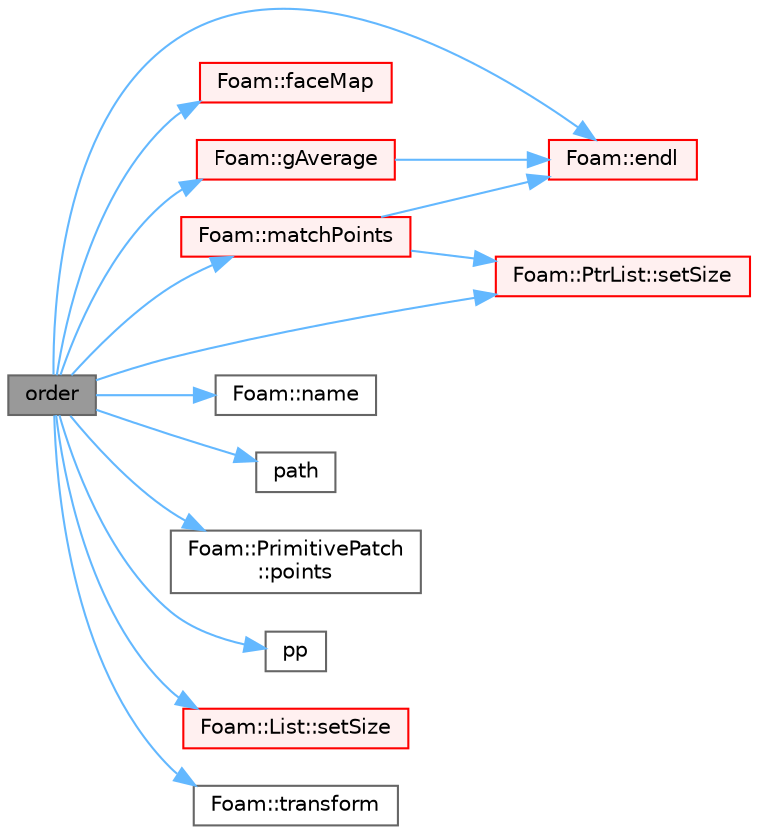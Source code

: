 digraph "order"
{
 // LATEX_PDF_SIZE
  bgcolor="transparent";
  edge [fontname=Helvetica,fontsize=10,labelfontname=Helvetica,labelfontsize=10];
  node [fontname=Helvetica,fontsize=10,shape=box,height=0.2,width=0.4];
  rankdir="LR";
  Node1 [id="Node000001",label="order",height=0.2,width=0.4,color="gray40", fillcolor="grey60", style="filled", fontcolor="black",tooltip=" "];
  Node1 -> Node2 [id="edge1_Node000001_Node000002",color="steelblue1",style="solid",tooltip=" "];
  Node2 [id="Node000002",label="Foam::endl",height=0.2,width=0.4,color="red", fillcolor="#FFF0F0", style="filled",URL="$namespaceFoam.html#a7d5eca45a323264dc5fe811500ebda47",tooltip=" "];
  Node1 -> Node6 [id="edge2_Node000001_Node000006",color="steelblue1",style="solid",tooltip=" "];
  Node6 [id="Node000006",label="Foam::faceMap",height=0.2,width=0.4,color="red", fillcolor="#FFF0F0", style="filled",URL="$namespaceFoam.html#a07575dc8f5db1a87af23b7c4e2647e3f",tooltip=" "];
  Node1 -> Node9 [id="edge3_Node000001_Node000009",color="steelblue1",style="solid",tooltip=" "];
  Node9 [id="Node000009",label="Foam::gAverage",height=0.2,width=0.4,color="red", fillcolor="#FFF0F0", style="filled",URL="$namespaceFoam.html#ab45e56189711a2e5cdd381a0e2b6cc5c",tooltip=" "];
  Node9 -> Node2 [id="edge4_Node000009_Node000002",color="steelblue1",style="solid",tooltip=" "];
  Node1 -> Node28 [id="edge5_Node000001_Node000028",color="steelblue1",style="solid",tooltip=" "];
  Node28 [id="Node000028",label="Foam::matchPoints",height=0.2,width=0.4,color="red", fillcolor="#FFF0F0", style="filled",URL="$namespaceFoam.html#abc7cba30306098a4eaf18f508d39ea10",tooltip=" "];
  Node28 -> Node2 [id="edge6_Node000028_Node000002",color="steelblue1",style="solid",tooltip=" "];
  Node28 -> Node32 [id="edge7_Node000028_Node000032",color="steelblue1",style="solid",tooltip=" "];
  Node32 [id="Node000032",label="Foam::PtrList::setSize",height=0.2,width=0.4,color="red", fillcolor="#FFF0F0", style="filled",URL="$classFoam_1_1PtrList.html#a69101c7616426ea26b33577a730b73e8",tooltip=" "];
  Node1 -> Node36 [id="edge8_Node000001_Node000036",color="steelblue1",style="solid",tooltip=" "];
  Node36 [id="Node000036",label="Foam::name",height=0.2,width=0.4,color="grey40", fillcolor="white", style="filled",URL="$namespaceFoam.html#accde1bf3e2a4105cca868012a680afbe",tooltip=" "];
  Node1 -> Node37 [id="edge9_Node000001_Node000037",color="steelblue1",style="solid",tooltip=" "];
  Node37 [id="Node000037",label="path",height=0.2,width=0.4,color="grey40", fillcolor="white", style="filled",URL="$collapse_8H.html#ad8adfaf80503dc99cbb14bf07bf1eb22",tooltip=" "];
  Node1 -> Node38 [id="edge10_Node000001_Node000038",color="steelblue1",style="solid",tooltip=" "];
  Node38 [id="Node000038",label="Foam::PrimitivePatch\l::points",height=0.2,width=0.4,color="grey40", fillcolor="white", style="filled",URL="$classFoam_1_1PrimitivePatch.html#a86a3422c0f49e9c5c301abd089cc465a",tooltip=" "];
  Node1 -> Node39 [id="edge11_Node000001_Node000039",color="steelblue1",style="solid",tooltip=" "];
  Node39 [id="Node000039",label="pp",height=0.2,width=0.4,color="grey40", fillcolor="white", style="filled",URL="$checkPatchTopology_8H.html#a62bd17b324c5b9481f03d4b6d6e09f88",tooltip=" "];
  Node1 -> Node40 [id="edge12_Node000001_Node000040",color="steelblue1",style="solid",tooltip=" "];
  Node40 [id="Node000040",label="Foam::List::setSize",height=0.2,width=0.4,color="red", fillcolor="#FFF0F0", style="filled",URL="$classFoam_1_1List.html#a1a7984b90f8855606fc18a92a71fa99f",tooltip=" "];
  Node1 -> Node32 [id="edge13_Node000001_Node000032",color="steelblue1",style="solid",tooltip=" "];
  Node1 -> Node42 [id="edge14_Node000001_Node000042",color="steelblue1",style="solid",tooltip=" "];
  Node42 [id="Node000042",label="Foam::transform",height=0.2,width=0.4,color="grey40", fillcolor="white", style="filled",URL="$namespaceFoam.html#a1fc621b18cd1d8a786e42733c2657a1a",tooltip=" "];
}
